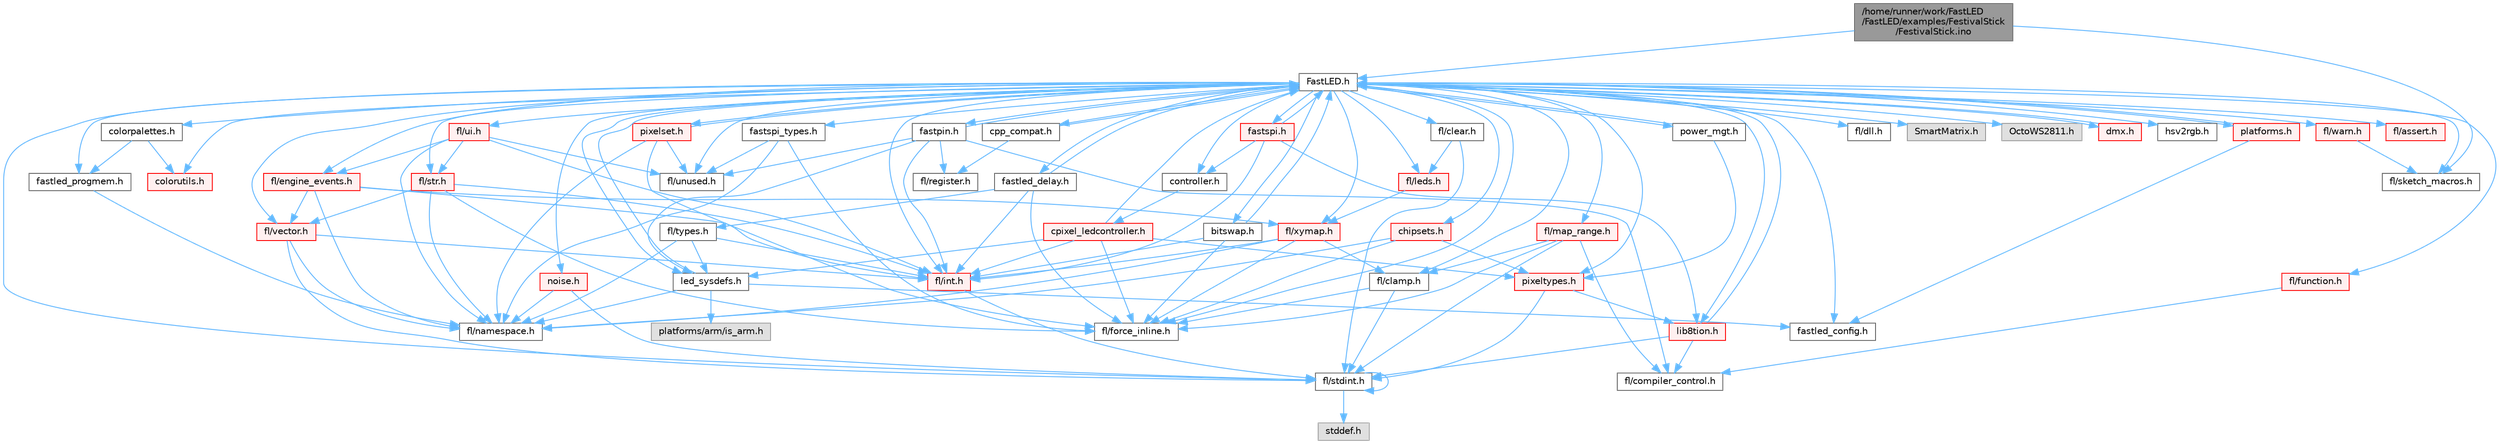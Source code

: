 digraph "/home/runner/work/FastLED/FastLED/examples/FestivalStick/FestivalStick.ino"
{
 // INTERACTIVE_SVG=YES
 // LATEX_PDF_SIZE
  bgcolor="transparent";
  edge [fontname=Helvetica,fontsize=10,labelfontname=Helvetica,labelfontsize=10];
  node [fontname=Helvetica,fontsize=10,shape=box,height=0.2,width=0.4];
  Node1 [id="Node000001",label="/home/runner/work/FastLED\l/FastLED/examples/FestivalStick\l/FestivalStick.ino",height=0.2,width=0.4,color="gray40", fillcolor="grey60", style="filled", fontcolor="black",tooltip=" "];
  Node1 -> Node2 [id="edge1_Node000001_Node000002",color="steelblue1",style="solid",tooltip=" "];
  Node2 [id="Node000002",label="FastLED.h",height=0.2,width=0.4,color="grey40", fillcolor="white", style="filled",URL="$db/d97/_fast_l_e_d_8h.html",tooltip="central include file for FastLED, defines the CFastLED class/object"];
  Node2 -> Node3 [id="edge2_Node000002_Node000003",color="steelblue1",style="solid",tooltip=" "];
  Node3 [id="Node000003",label="fl/stdint.h",height=0.2,width=0.4,color="grey40", fillcolor="white", style="filled",URL="$df/dd8/stdint_8h.html",tooltip=" "];
  Node3 -> Node4 [id="edge3_Node000003_Node000004",color="steelblue1",style="solid",tooltip=" "];
  Node4 [id="Node000004",label="stddef.h",height=0.2,width=0.4,color="grey60", fillcolor="#E0E0E0", style="filled",tooltip=" "];
  Node3 -> Node3 [id="edge4_Node000003_Node000003",color="steelblue1",style="solid",tooltip=" "];
  Node2 -> Node5 [id="edge5_Node000002_Node000005",color="steelblue1",style="solid",tooltip=" "];
  Node5 [id="Node000005",label="fl/dll.h",height=0.2,width=0.4,color="grey40", fillcolor="white", style="filled",URL="$d3/d4b/dll_8h.html",tooltip="FastLED dynamic library interface - lightweight header for external callers."];
  Node2 -> Node6 [id="edge6_Node000002_Node000006",color="steelblue1",style="solid",tooltip=" "];
  Node6 [id="Node000006",label="SmartMatrix.h",height=0.2,width=0.4,color="grey60", fillcolor="#E0E0E0", style="filled",tooltip=" "];
  Node2 -> Node7 [id="edge7_Node000002_Node000007",color="steelblue1",style="solid",tooltip=" "];
  Node7 [id="Node000007",label="OctoWS2811.h",height=0.2,width=0.4,color="grey60", fillcolor="#E0E0E0", style="filled",tooltip=" "];
  Node2 -> Node8 [id="edge8_Node000002_Node000008",color="steelblue1",style="solid",tooltip=" "];
  Node8 [id="Node000008",label="fl/force_inline.h",height=0.2,width=0.4,color="grey40", fillcolor="white", style="filled",URL="$d4/d64/force__inline_8h.html",tooltip=" "];
  Node2 -> Node9 [id="edge9_Node000002_Node000009",color="steelblue1",style="solid",tooltip=" "];
  Node9 [id="Node000009",label="cpp_compat.h",height=0.2,width=0.4,color="grey40", fillcolor="white", style="filled",URL="$d9/d13/cpp__compat_8h.html",tooltip="Compatibility functions based on C++ version."];
  Node9 -> Node2 [id="edge10_Node000009_Node000002",color="steelblue1",style="solid",tooltip=" "];
  Node9 -> Node10 [id="edge11_Node000009_Node000010",color="steelblue1",style="solid",tooltip=" "];
  Node10 [id="Node000010",label="fl/register.h",height=0.2,width=0.4,color="grey40", fillcolor="white", style="filled",URL="$df/d80/register_8h.html",tooltip=" "];
  Node2 -> Node11 [id="edge12_Node000002_Node000011",color="steelblue1",style="solid",tooltip=" "];
  Node11 [id="Node000011",label="fastled_config.h",height=0.2,width=0.4,color="grey40", fillcolor="white", style="filled",URL="$d5/d11/fastled__config_8h.html",tooltip="Contains definitions that can be used to configure FastLED at compile time."];
  Node2 -> Node12 [id="edge13_Node000002_Node000012",color="steelblue1",style="solid",tooltip=" "];
  Node12 [id="Node000012",label="led_sysdefs.h",height=0.2,width=0.4,color="grey40", fillcolor="white", style="filled",URL="$d9/d3e/led__sysdefs_8h.html",tooltip="Determines which platform system definitions to include."];
  Node12 -> Node2 [id="edge14_Node000012_Node000002",color="steelblue1",style="solid",tooltip=" "];
  Node12 -> Node11 [id="edge15_Node000012_Node000011",color="steelblue1",style="solid",tooltip=" "];
  Node12 -> Node13 [id="edge16_Node000012_Node000013",color="steelblue1",style="solid",tooltip=" "];
  Node13 [id="Node000013",label="platforms/arm/is_arm.h",height=0.2,width=0.4,color="grey60", fillcolor="#E0E0E0", style="filled",tooltip=" "];
  Node12 -> Node14 [id="edge17_Node000012_Node000014",color="steelblue1",style="solid",tooltip=" "];
  Node14 [id="Node000014",label="fl/namespace.h",height=0.2,width=0.4,color="grey40", fillcolor="white", style="filled",URL="$df/d2a/namespace_8h.html",tooltip="Implements the FastLED namespace macros."];
  Node2 -> Node15 [id="edge18_Node000002_Node000015",color="steelblue1",style="solid",tooltip=" "];
  Node15 [id="Node000015",label="fastled_delay.h",height=0.2,width=0.4,color="grey40", fillcolor="white", style="filled",URL="$d0/da8/fastled__delay_8h.html",tooltip="Utility functions and classes for managing delay cycles."];
  Node15 -> Node2 [id="edge19_Node000015_Node000002",color="steelblue1",style="solid",tooltip=" "];
  Node15 -> Node16 [id="edge20_Node000015_Node000016",color="steelblue1",style="solid",tooltip=" "];
  Node16 [id="Node000016",label="fl/types.h",height=0.2,width=0.4,color="grey40", fillcolor="white", style="filled",URL="$d7/da1/fl_2types_8h.html",tooltip=" "];
  Node16 -> Node14 [id="edge21_Node000016_Node000014",color="steelblue1",style="solid",tooltip=" "];
  Node16 -> Node17 [id="edge22_Node000016_Node000017",color="steelblue1",style="solid",tooltip=" "];
  Node17 [id="Node000017",label="fl/int.h",height=0.2,width=0.4,color="red", fillcolor="#FFF0F0", style="filled",URL="$d3/d7e/int_8h.html",tooltip=" "];
  Node17 -> Node3 [id="edge23_Node000017_Node000003",color="steelblue1",style="solid",tooltip=" "];
  Node16 -> Node12 [id="edge24_Node000016_Node000012",color="steelblue1",style="solid",tooltip=" "];
  Node15 -> Node8 [id="edge25_Node000015_Node000008",color="steelblue1",style="solid",tooltip=" "];
  Node15 -> Node17 [id="edge26_Node000015_Node000017",color="steelblue1",style="solid",tooltip=" "];
  Node2 -> Node19 [id="edge27_Node000002_Node000019",color="steelblue1",style="solid",tooltip=" "];
  Node19 [id="Node000019",label="bitswap.h",height=0.2,width=0.4,color="grey40", fillcolor="white", style="filled",URL="$de/ded/bitswap_8h.html",tooltip="Functions for doing a rotation of bits/bytes used by parallel output."];
  Node19 -> Node2 [id="edge28_Node000019_Node000002",color="steelblue1",style="solid",tooltip=" "];
  Node19 -> Node8 [id="edge29_Node000019_Node000008",color="steelblue1",style="solid",tooltip=" "];
  Node19 -> Node17 [id="edge30_Node000019_Node000017",color="steelblue1",style="solid",tooltip=" "];
  Node2 -> Node20 [id="edge31_Node000002_Node000020",color="steelblue1",style="solid",tooltip=" "];
  Node20 [id="Node000020",label="controller.h",height=0.2,width=0.4,color="grey40", fillcolor="white", style="filled",URL="$d2/dd9/controller_8h.html",tooltip="deprecated: base definitions used by led controllers for writing out led data"];
  Node20 -> Node21 [id="edge32_Node000020_Node000021",color="steelblue1",style="solid",tooltip=" "];
  Node21 [id="Node000021",label="cpixel_ledcontroller.h",height=0.2,width=0.4,color="red", fillcolor="#FFF0F0", style="filled",URL="$d9/d57/cpixel__ledcontroller_8h.html",tooltip="defines the templated version of the CLEDController class"];
  Node21 -> Node2 [id="edge33_Node000021_Node000002",color="steelblue1",style="solid",tooltip=" "];
  Node21 -> Node12 [id="edge34_Node000021_Node000012",color="steelblue1",style="solid",tooltip=" "];
  Node21 -> Node22 [id="edge35_Node000021_Node000022",color="steelblue1",style="solid",tooltip=" "];
  Node22 [id="Node000022",label="pixeltypes.h",height=0.2,width=0.4,color="red", fillcolor="#FFF0F0", style="filled",URL="$d2/dba/pixeltypes_8h.html",tooltip="Includes defintions for RGB and HSV pixels."];
  Node22 -> Node3 [id="edge36_Node000022_Node000003",color="steelblue1",style="solid",tooltip=" "];
  Node22 -> Node23 [id="edge37_Node000022_Node000023",color="steelblue1",style="solid",tooltip=" "];
  Node23 [id="Node000023",label="lib8tion.h",height=0.2,width=0.4,color="red", fillcolor="#FFF0F0", style="filled",URL="$df/da5/lib8tion_8h.html",tooltip="Fast, efficient 8-bit math functions specifically designed for high-performance LED programming."];
  Node23 -> Node2 [id="edge38_Node000023_Node000002",color="steelblue1",style="solid",tooltip=" "];
  Node23 -> Node26 [id="edge39_Node000023_Node000026",color="steelblue1",style="solid",tooltip=" "];
  Node26 [id="Node000026",label="fl/compiler_control.h",height=0.2,width=0.4,color="grey40", fillcolor="white", style="filled",URL="$d4/d54/compiler__control_8h.html",tooltip=" "];
  Node23 -> Node3 [id="edge40_Node000023_Node000003",color="steelblue1",style="solid",tooltip=" "];
  Node21 -> Node8 [id="edge41_Node000021_Node000008",color="steelblue1",style="solid",tooltip=" "];
  Node21 -> Node17 [id="edge42_Node000021_Node000017",color="steelblue1",style="solid",tooltip=" "];
  Node2 -> Node119 [id="edge43_Node000002_Node000119",color="steelblue1",style="solid",tooltip=" "];
  Node119 [id="Node000119",label="fastpin.h",height=0.2,width=0.4,color="grey40", fillcolor="white", style="filled",URL="$db/d65/fastpin_8h.html",tooltip="Class base definitions for defining fast pin access."];
  Node119 -> Node2 [id="edge44_Node000119_Node000002",color="steelblue1",style="solid",tooltip=" "];
  Node119 -> Node26 [id="edge45_Node000119_Node000026",color="steelblue1",style="solid",tooltip=" "];
  Node119 -> Node12 [id="edge46_Node000119_Node000012",color="steelblue1",style="solid",tooltip=" "];
  Node119 -> Node56 [id="edge47_Node000119_Node000056",color="steelblue1",style="solid",tooltip=" "];
  Node56 [id="Node000056",label="fl/unused.h",height=0.2,width=0.4,color="grey40", fillcolor="white", style="filled",URL="$d8/d4b/unused_8h.html",tooltip=" "];
  Node119 -> Node17 [id="edge48_Node000119_Node000017",color="steelblue1",style="solid",tooltip=" "];
  Node119 -> Node10 [id="edge49_Node000119_Node000010",color="steelblue1",style="solid",tooltip=" "];
  Node2 -> Node120 [id="edge50_Node000002_Node000120",color="steelblue1",style="solid",tooltip=" "];
  Node120 [id="Node000120",label="fastspi_types.h",height=0.2,width=0.4,color="grey40", fillcolor="white", style="filled",URL="$d2/ddb/fastspi__types_8h.html",tooltip="Data types and constants used by SPI interfaces."];
  Node120 -> Node8 [id="edge51_Node000120_Node000008",color="steelblue1",style="solid",tooltip=" "];
  Node120 -> Node14 [id="edge52_Node000120_Node000014",color="steelblue1",style="solid",tooltip=" "];
  Node120 -> Node56 [id="edge53_Node000120_Node000056",color="steelblue1",style="solid",tooltip=" "];
  Node2 -> Node121 [id="edge54_Node000002_Node000121",color="steelblue1",style="solid",tooltip=" "];
  Node121 [id="Node000121",label="dmx.h",height=0.2,width=0.4,color="red", fillcolor="#FFF0F0", style="filled",URL="$d3/de1/dmx_8h.html",tooltip="Defines the DMX512-based LED controllers."];
  Node121 -> Node2 [id="edge55_Node000121_Node000002",color="steelblue1",style="solid",tooltip=" "];
  Node2 -> Node124 [id="edge56_Node000002_Node000124",color="steelblue1",style="solid",tooltip=" "];
  Node124 [id="Node000124",label="platforms.h",height=0.2,width=0.4,color="red", fillcolor="#FFF0F0", style="filled",URL="$da/dc9/platforms_8h.html",tooltip="Determines which platforms headers to include."];
  Node124 -> Node2 [id="edge57_Node000124_Node000002",color="steelblue1",style="solid",tooltip=" "];
  Node124 -> Node11 [id="edge58_Node000124_Node000011",color="steelblue1",style="solid",tooltip=" "];
  Node2 -> Node32 [id="edge59_Node000002_Node000032",color="steelblue1",style="solid",tooltip=" "];
  Node32 [id="Node000032",label="fastled_progmem.h",height=0.2,width=0.4,color="grey40", fillcolor="white", style="filled",URL="$df/dab/fastled__progmem_8h.html",tooltip="Wrapper definitions to allow seamless use of PROGMEM in environments that have it."];
  Node32 -> Node14 [id="edge60_Node000032_Node000014",color="steelblue1",style="solid",tooltip=" "];
  Node2 -> Node23 [id="edge61_Node000002_Node000023",color="steelblue1",style="solid",tooltip=" "];
  Node2 -> Node22 [id="edge62_Node000002_Node000022",color="steelblue1",style="solid",tooltip=" "];
  Node2 -> Node80 [id="edge63_Node000002_Node000080",color="steelblue1",style="solid",tooltip=" "];
  Node80 [id="Node000080",label="hsv2rgb.h",height=0.2,width=0.4,color="grey40", fillcolor="white", style="filled",URL="$de/d9a/hsv2rgb_8h.html",tooltip="Functions to convert from the HSV colorspace to the RGB colorspace."];
  Node2 -> Node126 [id="edge64_Node000002_Node000126",color="steelblue1",style="solid",tooltip=" "];
  Node126 [id="Node000126",label="colorutils.h",height=0.2,width=0.4,color="red", fillcolor="#FFF0F0", style="filled",URL="$d1/dfb/colorutils_8h.html",tooltip=" "];
  Node2 -> Node131 [id="edge65_Node000002_Node000131",color="steelblue1",style="solid",tooltip=" "];
  Node131 [id="Node000131",label="pixelset.h",height=0.2,width=0.4,color="red", fillcolor="#FFF0F0", style="filled",URL="$d4/d46/pixelset_8h.html",tooltip="Declares classes for managing logical groups of LEDs."];
  Node131 -> Node8 [id="edge66_Node000131_Node000008",color="steelblue1",style="solid",tooltip=" "];
  Node131 -> Node14 [id="edge67_Node000131_Node000014",color="steelblue1",style="solid",tooltip=" "];
  Node131 -> Node56 [id="edge68_Node000131_Node000056",color="steelblue1",style="solid",tooltip=" "];
  Node131 -> Node2 [id="edge69_Node000131_Node000002",color="steelblue1",style="solid",tooltip=" "];
  Node2 -> Node132 [id="edge70_Node000002_Node000132",color="steelblue1",style="solid",tooltip=" "];
  Node132 [id="Node000132",label="colorpalettes.h",height=0.2,width=0.4,color="grey40", fillcolor="white", style="filled",URL="$dc/dcc/colorpalettes_8h.html",tooltip="Declarations for the predefined color palettes supplied by FastLED."];
  Node132 -> Node126 [id="edge71_Node000132_Node000126",color="steelblue1",style="solid",tooltip=" "];
  Node132 -> Node32 [id="edge72_Node000132_Node000032",color="steelblue1",style="solid",tooltip=" "];
  Node2 -> Node133 [id="edge73_Node000002_Node000133",color="steelblue1",style="solid",tooltip=" "];
  Node133 [id="Node000133",label="noise.h",height=0.2,width=0.4,color="red", fillcolor="#FFF0F0", style="filled",URL="$d1/d31/noise_8h.html",tooltip="Functions to generate and fill arrays with noise."];
  Node133 -> Node3 [id="edge74_Node000133_Node000003",color="steelblue1",style="solid",tooltip=" "];
  Node133 -> Node14 [id="edge75_Node000133_Node000014",color="steelblue1",style="solid",tooltip=" "];
  Node2 -> Node134 [id="edge76_Node000002_Node000134",color="steelblue1",style="solid",tooltip=" "];
  Node134 [id="Node000134",label="power_mgt.h",height=0.2,width=0.4,color="grey40", fillcolor="white", style="filled",URL="$dc/d5b/power__mgt_8h.html",tooltip="Functions to limit the power used by FastLED."];
  Node134 -> Node2 [id="edge77_Node000134_Node000002",color="steelblue1",style="solid",tooltip=" "];
  Node134 -> Node22 [id="edge78_Node000134_Node000022",color="steelblue1",style="solid",tooltip=" "];
  Node2 -> Node135 [id="edge79_Node000002_Node000135",color="steelblue1",style="solid",tooltip=" "];
  Node135 [id="Node000135",label="fastspi.h",height=0.2,width=0.4,color="red", fillcolor="#FFF0F0", style="filled",URL="$d6/ddc/fastspi_8h.html",tooltip="Serial peripheral interface (SPI) definitions per platform."];
  Node135 -> Node2 [id="edge80_Node000135_Node000002",color="steelblue1",style="solid",tooltip=" "];
  Node135 -> Node20 [id="edge81_Node000135_Node000020",color="steelblue1",style="solid",tooltip=" "];
  Node135 -> Node23 [id="edge82_Node000135_Node000023",color="steelblue1",style="solid",tooltip=" "];
  Node135 -> Node17 [id="edge83_Node000135_Node000017",color="steelblue1",style="solid",tooltip=" "];
  Node2 -> Node137 [id="edge84_Node000002_Node000137",color="steelblue1",style="solid",tooltip=" "];
  Node137 [id="Node000137",label="chipsets.h",height=0.2,width=0.4,color="red", fillcolor="#FFF0F0", style="filled",URL="$db/d66/chipsets_8h.html",tooltip="Contains the bulk of the definitions for the various LED chipsets supported."];
  Node137 -> Node22 [id="edge85_Node000137_Node000022",color="steelblue1",style="solid",tooltip=" "];
  Node137 -> Node8 [id="edge86_Node000137_Node000008",color="steelblue1",style="solid",tooltip=" "];
  Node137 -> Node14 [id="edge87_Node000137_Node000014",color="steelblue1",style="solid",tooltip=" "];
  Node2 -> Node95 [id="edge88_Node000002_Node000095",color="steelblue1",style="solid",tooltip=" "];
  Node95 [id="Node000095",label="fl/engine_events.h",height=0.2,width=0.4,color="red", fillcolor="#FFF0F0", style="filled",URL="$db/dc0/engine__events_8h.html",tooltip=" "];
  Node95 -> Node14 [id="edge89_Node000095_Node000014",color="steelblue1",style="solid",tooltip=" "];
  Node95 -> Node69 [id="edge90_Node000095_Node000069",color="steelblue1",style="solid",tooltip=" "];
  Node69 [id="Node000069",label="fl/vector.h",height=0.2,width=0.4,color="red", fillcolor="#FFF0F0", style="filled",URL="$d6/d68/vector_8h.html",tooltip=" "];
  Node69 -> Node3 [id="edge91_Node000069_Node000003",color="steelblue1",style="solid",tooltip=" "];
  Node69 -> Node17 [id="edge92_Node000069_Node000017",color="steelblue1",style="solid",tooltip=" "];
  Node69 -> Node14 [id="edge93_Node000069_Node000014",color="steelblue1",style="solid",tooltip=" "];
  Node95 -> Node116 [id="edge94_Node000095_Node000116",color="steelblue1",style="solid",tooltip=" "];
  Node116 [id="Node000116",label="fl/xymap.h",height=0.2,width=0.4,color="red", fillcolor="#FFF0F0", style="filled",URL="$da/d61/xymap_8h.html",tooltip=" "];
  Node116 -> Node17 [id="edge95_Node000116_Node000017",color="steelblue1",style="solid",tooltip=" "];
  Node116 -> Node14 [id="edge96_Node000116_Node000014",color="steelblue1",style="solid",tooltip=" "];
  Node116 -> Node8 [id="edge97_Node000116_Node000008",color="steelblue1",style="solid",tooltip=" "];
  Node116 -> Node38 [id="edge98_Node000116_Node000038",color="steelblue1",style="solid",tooltip=" "];
  Node38 [id="Node000038",label="fl/clamp.h",height=0.2,width=0.4,color="grey40", fillcolor="white", style="filled",URL="$d6/dd3/clamp_8h.html",tooltip=" "];
  Node38 -> Node3 [id="edge99_Node000038_Node000003",color="steelblue1",style="solid",tooltip=" "];
  Node38 -> Node8 [id="edge100_Node000038_Node000008",color="steelblue1",style="solid",tooltip=" "];
  Node95 -> Node17 [id="edge101_Node000095_Node000017",color="steelblue1",style="solid",tooltip=" "];
  Node2 -> Node139 [id="edge102_Node000002_Node000139",color="steelblue1",style="solid",tooltip=" "];
  Node139 [id="Node000139",label="fl/leds.h",height=0.2,width=0.4,color="red", fillcolor="#FFF0F0", style="filled",URL="$da/d78/leds_8h.html",tooltip=" "];
  Node139 -> Node116 [id="edge103_Node000139_Node000116",color="steelblue1",style="solid",tooltip=" "];
  Node2 -> Node17 [id="edge104_Node000002_Node000017",color="steelblue1",style="solid",tooltip=" "];
  Node2 -> Node34 [id="edge105_Node000002_Node000034",color="steelblue1",style="solid",tooltip=" "];
  Node34 [id="Node000034",label="fl/str.h",height=0.2,width=0.4,color="red", fillcolor="#FFF0F0", style="filled",URL="$d1/d93/str_8h.html",tooltip=" "];
  Node34 -> Node17 [id="edge106_Node000034_Node000017",color="steelblue1",style="solid",tooltip=" "];
  Node34 -> Node14 [id="edge107_Node000034_Node000014",color="steelblue1",style="solid",tooltip=" "];
  Node34 -> Node69 [id="edge108_Node000034_Node000069",color="steelblue1",style="solid",tooltip=" "];
  Node34 -> Node8 [id="edge109_Node000034_Node000008",color="steelblue1",style="solid",tooltip=" "];
  Node2 -> Node116 [id="edge110_Node000002_Node000116",color="steelblue1",style="solid",tooltip=" "];
  Node2 -> Node38 [id="edge111_Node000002_Node000038",color="steelblue1",style="solid",tooltip=" "];
  Node2 -> Node39 [id="edge112_Node000002_Node000039",color="steelblue1",style="solid",tooltip=" "];
  Node39 [id="Node000039",label="fl/map_range.h",height=0.2,width=0.4,color="red", fillcolor="#FFF0F0", style="filled",URL="$d1/d47/map__range_8h.html",tooltip=" "];
  Node39 -> Node3 [id="edge113_Node000039_Node000003",color="steelblue1",style="solid",tooltip=" "];
  Node39 -> Node38 [id="edge114_Node000039_Node000038",color="steelblue1",style="solid",tooltip=" "];
  Node39 -> Node8 [id="edge115_Node000039_Node000008",color="steelblue1",style="solid",tooltip=" "];
  Node39 -> Node26 [id="edge116_Node000039_Node000026",color="steelblue1",style="solid",tooltip=" "];
  Node2 -> Node109 [id="edge117_Node000002_Node000109",color="steelblue1",style="solid",tooltip=" "];
  Node109 [id="Node000109",label="fl/warn.h",height=0.2,width=0.4,color="red", fillcolor="#FFF0F0", style="filled",URL="$de/d77/warn_8h.html",tooltip=" "];
  Node109 -> Node112 [id="edge118_Node000109_Node000112",color="steelblue1",style="solid",tooltip=" "];
  Node112 [id="Node000112",label="fl/sketch_macros.h",height=0.2,width=0.4,color="grey40", fillcolor="white", style="filled",URL="$d1/dbc/sketch__macros_8h.html",tooltip=" "];
  Node2 -> Node99 [id="edge119_Node000002_Node000099",color="steelblue1",style="solid",tooltip=" "];
  Node99 [id="Node000099",label="fl/assert.h",height=0.2,width=0.4,color="red", fillcolor="#FFF0F0", style="filled",URL="$dc/da7/assert_8h.html",tooltip=" "];
  Node2 -> Node56 [id="edge120_Node000002_Node000056",color="steelblue1",style="solid",tooltip=" "];
  Node2 -> Node69 [id="edge121_Node000002_Node000069",color="steelblue1",style="solid",tooltip=" "];
  Node2 -> Node114 [id="edge122_Node000002_Node000114",color="steelblue1",style="solid",tooltip=" "];
  Node114 [id="Node000114",label="fl/function.h",height=0.2,width=0.4,color="red", fillcolor="#FFF0F0", style="filled",URL="$dd/d67/function_8h.html",tooltip=" "];
  Node114 -> Node26 [id="edge123_Node000114_Node000026",color="steelblue1",style="solid",tooltip=" "];
  Node2 -> Node140 [id="edge124_Node000002_Node000140",color="steelblue1",style="solid",tooltip=" "];
  Node140 [id="Node000140",label="fl/clear.h",height=0.2,width=0.4,color="grey40", fillcolor="white", style="filled",URL="$df/db0/clear_8h.html",tooltip=" "];
  Node140 -> Node139 [id="edge125_Node000140_Node000139",color="steelblue1",style="solid",tooltip=" "];
  Node140 -> Node3 [id="edge126_Node000140_Node000003",color="steelblue1",style="solid",tooltip=" "];
  Node2 -> Node141 [id="edge127_Node000002_Node000141",color="steelblue1",style="solid",tooltip=" "];
  Node141 [id="Node000141",label="fl/ui.h",height=0.2,width=0.4,color="red", fillcolor="#FFF0F0", style="filled",URL="$d9/d3b/ui_8h.html",tooltip=" "];
  Node141 -> Node14 [id="edge128_Node000141_Node000014",color="steelblue1",style="solid",tooltip=" "];
  Node141 -> Node34 [id="edge129_Node000141_Node000034",color="steelblue1",style="solid",tooltip=" "];
  Node141 -> Node17 [id="edge130_Node000141_Node000017",color="steelblue1",style="solid",tooltip=" "];
  Node141 -> Node95 [id="edge131_Node000141_Node000095",color="steelblue1",style="solid",tooltip=" "];
  Node141 -> Node56 [id="edge132_Node000141_Node000056",color="steelblue1",style="solid",tooltip=" "];
  Node2 -> Node112 [id="edge133_Node000002_Node000112",color="steelblue1",style="solid",tooltip=" "];
  Node1 -> Node112 [id="edge134_Node000001_Node000112",color="steelblue1",style="solid",tooltip=" "];
}
